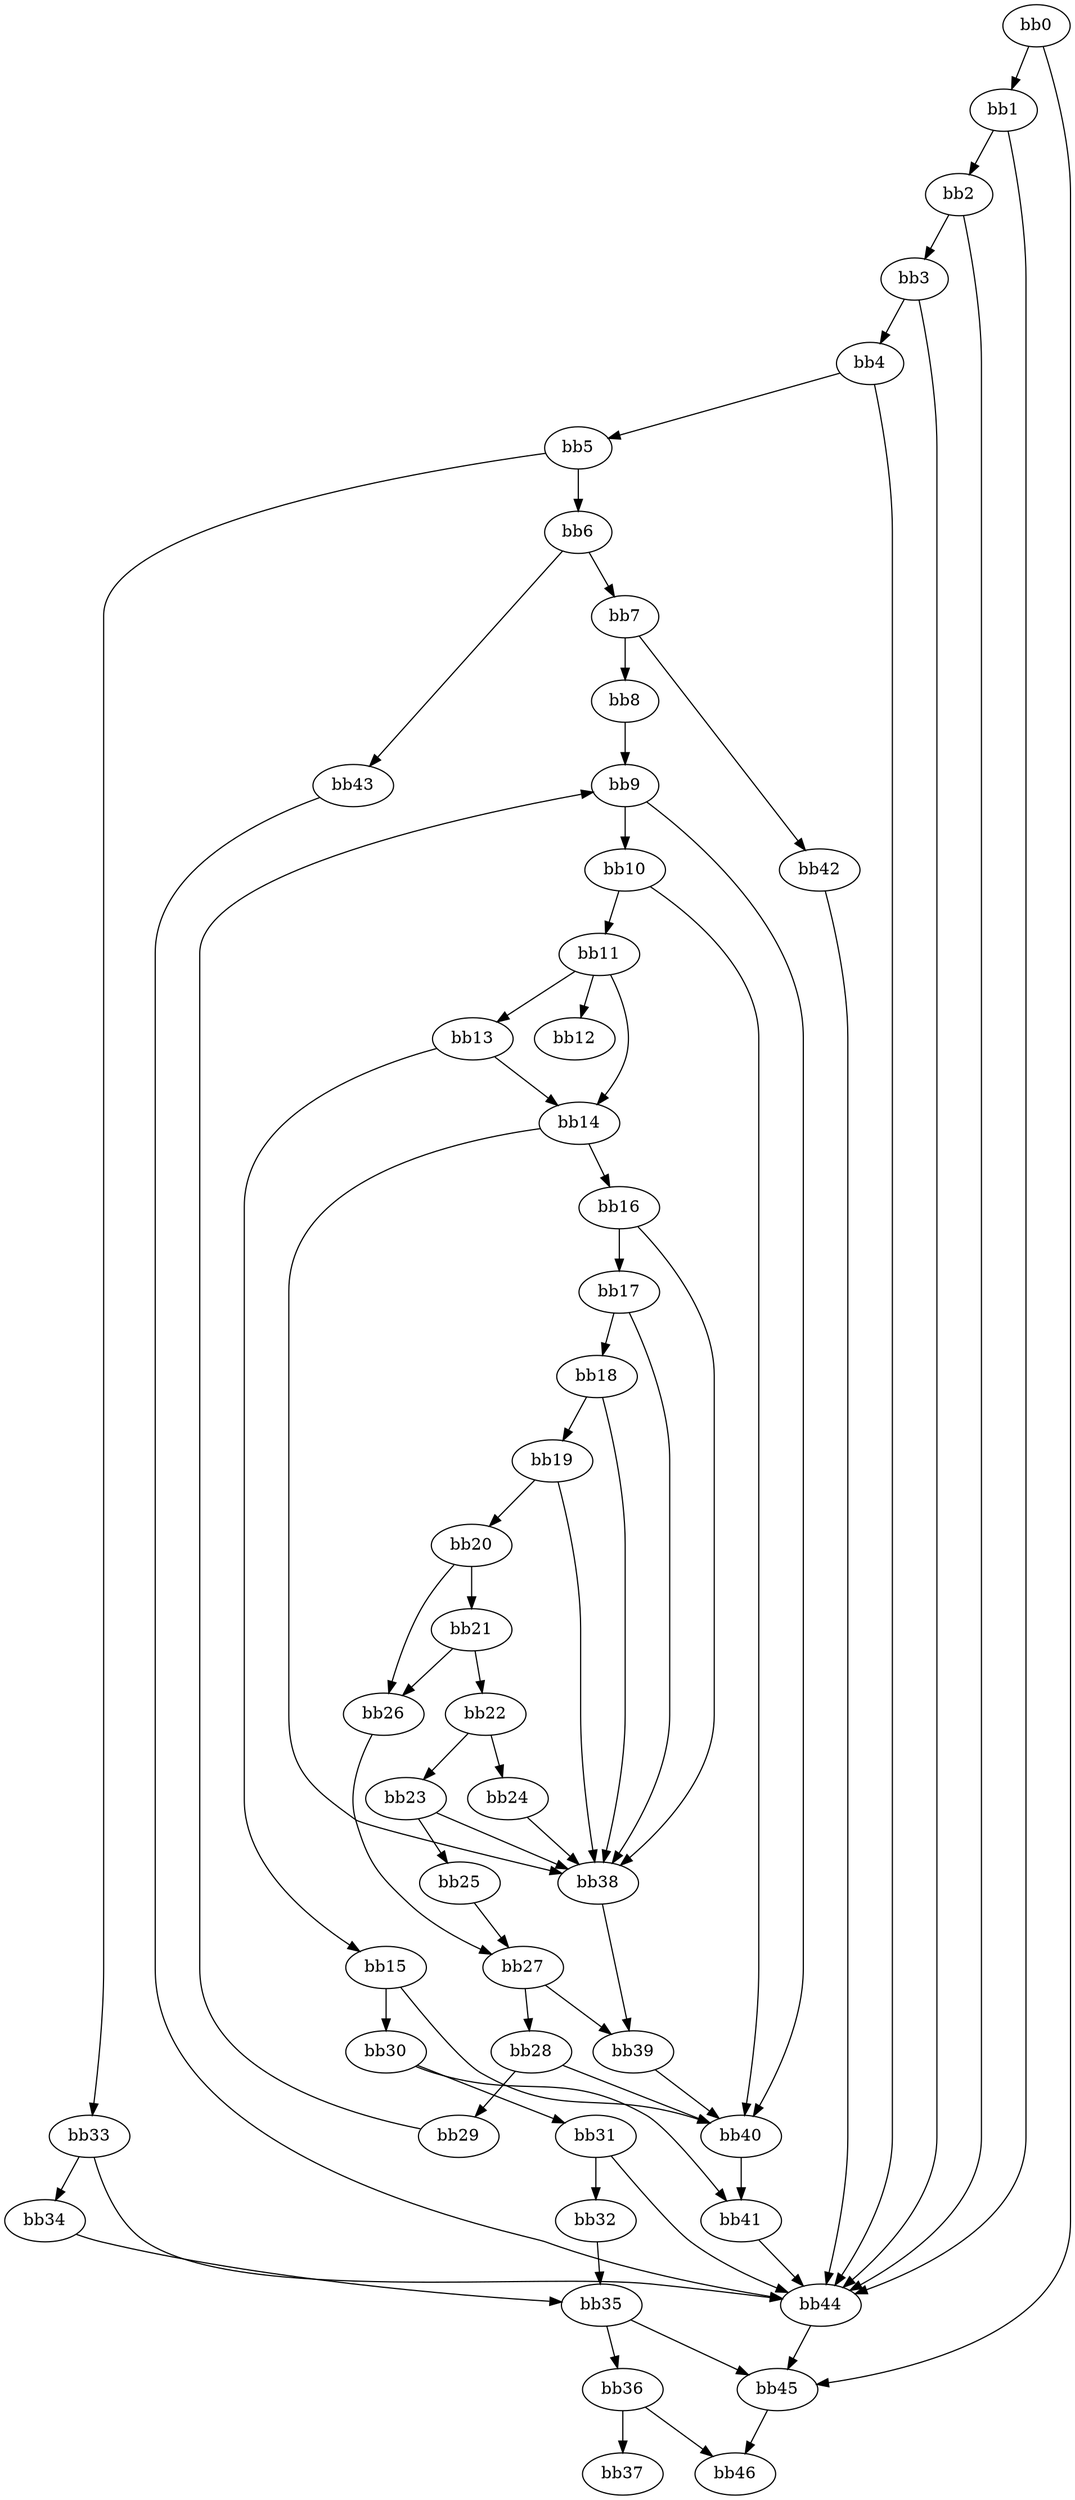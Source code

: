 digraph {
    0 [ label = "bb0\l" ]
    1 [ label = "bb1\l" ]
    2 [ label = "bb2\l" ]
    3 [ label = "bb3\l" ]
    4 [ label = "bb4\l" ]
    5 [ label = "bb5\l" ]
    6 [ label = "bb6\l" ]
    7 [ label = "bb7\l" ]
    8 [ label = "bb8\l" ]
    9 [ label = "bb9\l" ]
    10 [ label = "bb10\l" ]
    11 [ label = "bb11\l" ]
    12 [ label = "bb12\l" ]
    13 [ label = "bb13\l" ]
    14 [ label = "bb14\l" ]
    15 [ label = "bb15\l" ]
    16 [ label = "bb16\l" ]
    17 [ label = "bb17\l" ]
    18 [ label = "bb18\l" ]
    19 [ label = "bb19\l" ]
    20 [ label = "bb20\l" ]
    21 [ label = "bb21\l" ]
    22 [ label = "bb22\l" ]
    23 [ label = "bb23\l" ]
    24 [ label = "bb24\l" ]
    25 [ label = "bb25\l" ]
    26 [ label = "bb26\l" ]
    27 [ label = "bb27\l" ]
    28 [ label = "bb28\l" ]
    29 [ label = "bb29\l" ]
    30 [ label = "bb30\l" ]
    31 [ label = "bb31\l" ]
    32 [ label = "bb32\l" ]
    33 [ label = "bb33\l" ]
    34 [ label = "bb34\l" ]
    35 [ label = "bb35\l" ]
    36 [ label = "bb36\l" ]
    37 [ label = "bb37\l" ]
    38 [ label = "bb38\l" ]
    39 [ label = "bb39\l" ]
    40 [ label = "bb40\l" ]
    41 [ label = "bb41\l" ]
    42 [ label = "bb42\l" ]
    43 [ label = "bb43\l" ]
    44 [ label = "bb44\l" ]
    45 [ label = "bb45\l" ]
    46 [ label = "bb46\l" ]
    0 -> 1 [ ]
    0 -> 45 [ ]
    1 -> 2 [ ]
    1 -> 44 [ ]
    2 -> 3 [ ]
    2 -> 44 [ ]
    3 -> 4 [ ]
    3 -> 44 [ ]
    4 -> 5 [ ]
    4 -> 44 [ ]
    5 -> 6 [ ]
    5 -> 33 [ ]
    6 -> 7 [ ]
    6 -> 43 [ ]
    7 -> 8 [ ]
    7 -> 42 [ ]
    8 -> 9 [ ]
    9 -> 10 [ ]
    9 -> 40 [ ]
    10 -> 11 [ ]
    10 -> 40 [ ]
    11 -> 12 [ ]
    11 -> 13 [ ]
    11 -> 14 [ ]
    13 -> 14 [ ]
    13 -> 15 [ ]
    14 -> 16 [ ]
    14 -> 38 [ ]
    15 -> 30 [ ]
    15 -> 40 [ ]
    16 -> 17 [ ]
    16 -> 38 [ ]
    17 -> 18 [ ]
    17 -> 38 [ ]
    18 -> 19 [ ]
    18 -> 38 [ ]
    19 -> 20 [ ]
    19 -> 38 [ ]
    20 -> 21 [ ]
    20 -> 26 [ ]
    21 -> 22 [ ]
    21 -> 26 [ ]
    22 -> 23 [ ]
    22 -> 24 [ ]
    23 -> 25 [ ]
    23 -> 38 [ ]
    24 -> 38 [ ]
    25 -> 27 [ ]
    26 -> 27 [ ]
    27 -> 28 [ ]
    27 -> 39 [ ]
    28 -> 29 [ ]
    28 -> 40 [ ]
    29 -> 9 [ ]
    30 -> 31 [ ]
    30 -> 41 [ ]
    31 -> 32 [ ]
    31 -> 44 [ ]
    32 -> 35 [ ]
    33 -> 34 [ ]
    33 -> 44 [ ]
    34 -> 35 [ ]
    35 -> 36 [ ]
    35 -> 45 [ ]
    36 -> 37 [ ]
    36 -> 46 [ ]
    38 -> 39 [ ]
    39 -> 40 [ ]
    40 -> 41 [ ]
    41 -> 44 [ ]
    42 -> 44 [ ]
    43 -> 44 [ ]
    44 -> 45 [ ]
    45 -> 46 [ ]
}

